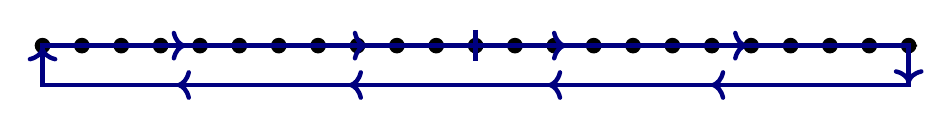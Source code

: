 \begin{tikzpicture}[dot/.style={circle,inner sep=2pt,fill}]

\foreach \x [evaluate=\x as \y using {\x+0.5}] in {0,0.5,1,...,10.5}{
	\node[dot] (\x) at (\x,0) {};
}
\node[dot] (11) at (11,0) {};

\foreach \x [evaluate=\x as \y using {\x+0.5}] in {0,0.5,1,...,10.5}{
	\draw[thick,-](\x) -- (\y);
}
\begin{scope}[ultra thick,decoration={
	markings,
	mark=at position 0.05 with {\arrow{>}},
	mark=at position 0.15 with {\arrow{>}},
	mark=at position 0.26 with {\arrow{>}},
	mark=at position 0.37 with {\arrow{>}},
	mark=at position 0.46 with {\arrow{>}},
	mark=at position 0.57 with {\arrow{>}},
	mark=at position 0.665 with {\arrow{>}},
	mark=at position 0.76 with {\arrow{>}},
	mark=at position 0.84 with {\arrow{>}},
	mark=at position 0.94 with {\arrow{>}}}
] 
\draw[postaction={decorate},color=blue!50!black] (5.5,0) -- (11,0) -- (11,-0.5) -- (0,-0.5) -- (0,0) -- (5.5,0);
\draw[ultra thick,color=blue!50!black] (5.5,0.2) -- (5.5,-0.2);  
\end{scope}
\end{tikzpicture}